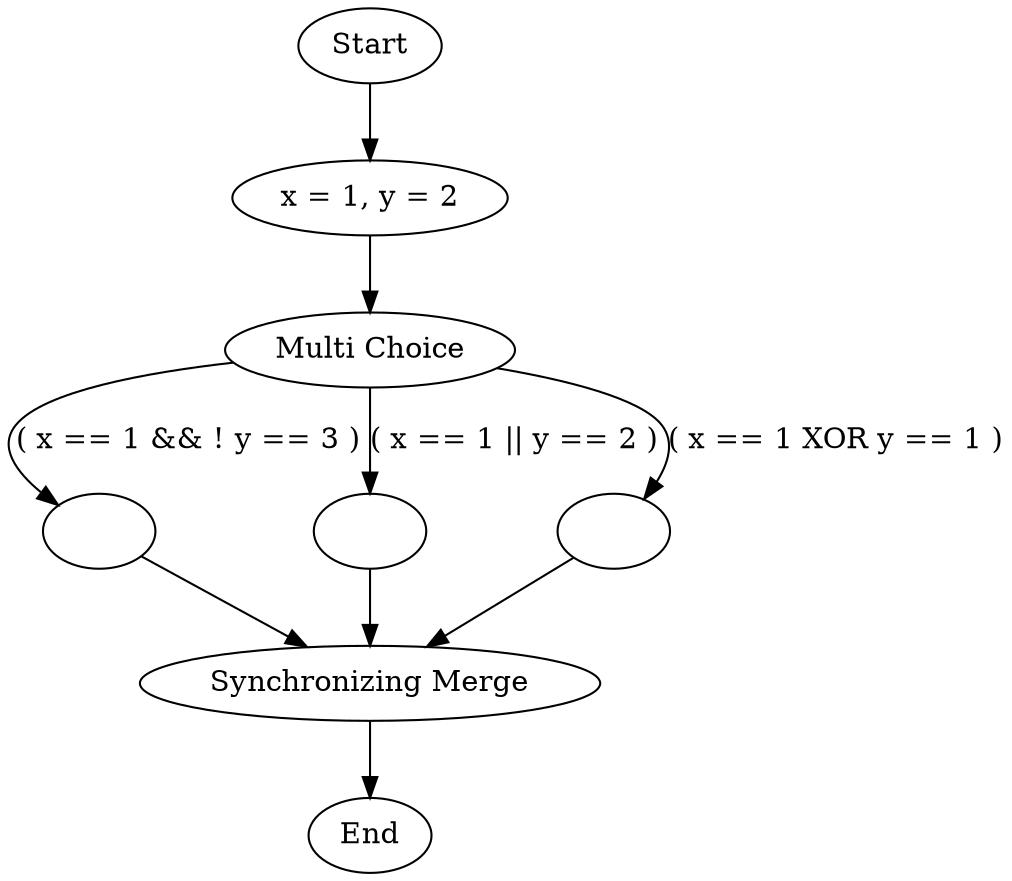 digraph MultiChoiceSynchronizingMerge {
node1 [label="Start"]
node3 [label="x = 1, y = 2"]
node4 [label="Multi Choice"]
node5 [label=""]
node8 [label="Synchronizing Merge"]
node2 [label="End"]
node6 [label=""]
node7 [label=""]

node1 -> node3
node3 -> node4
node4 -> node5 [label="( x == 1 && ! y == 3 )"]
node4 -> node6 [label="( x == 1 || y == 2 )"]
node4 -> node7 [label="( x == 1 XOR y == 1 )"]
node5 -> node8
node8 -> node2
node6 -> node8
node7 -> node8
}
